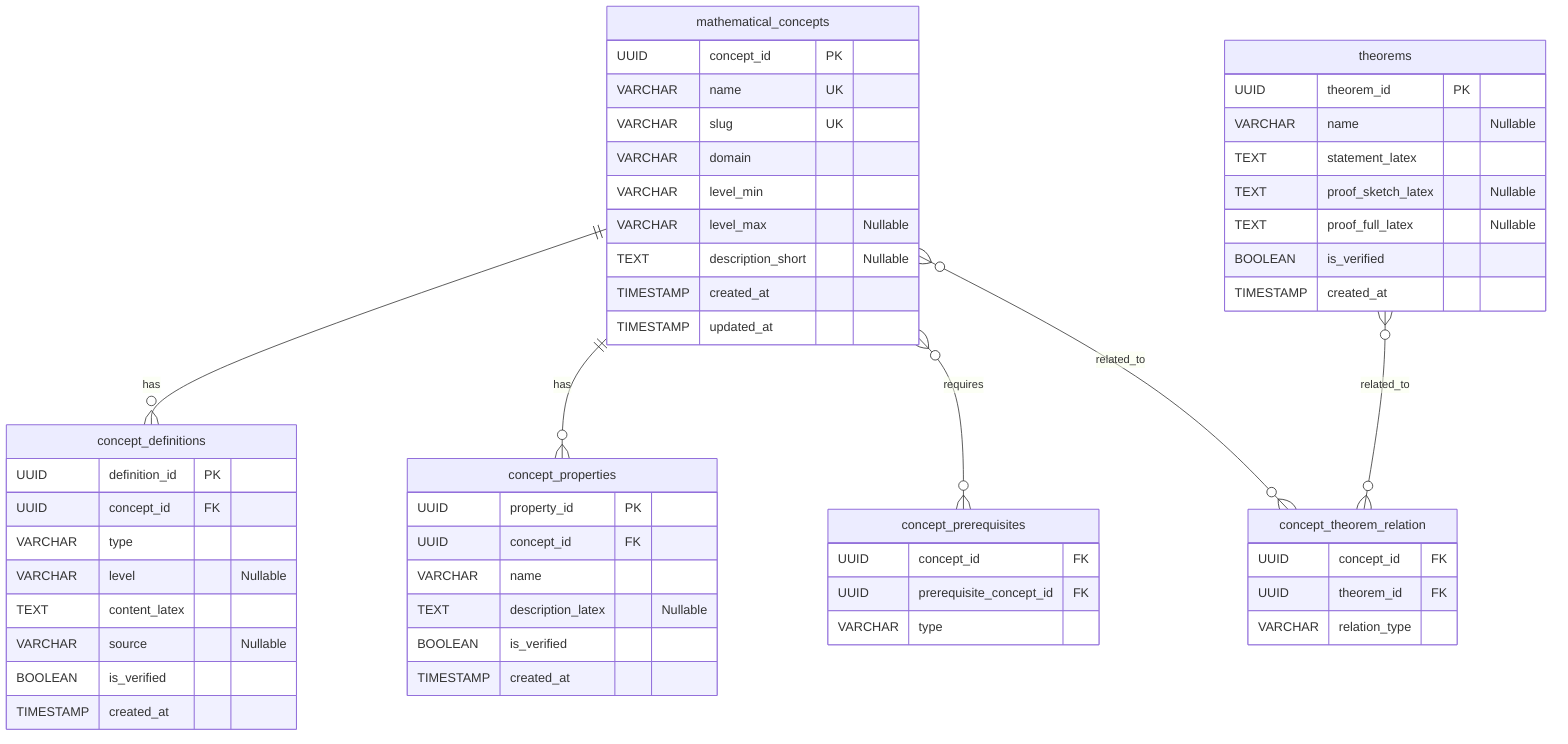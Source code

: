 erDiagram
    mathematical_concepts {
        UUID concept_id PK
        VARCHAR name UK
        VARCHAR slug UK
        VARCHAR domain
        VARCHAR level_min
        VARCHAR level_max "Nullable"
        TEXT description_short "Nullable"
        TIMESTAMP created_at
        TIMESTAMP updated_at
    }
    concept_definitions {
        UUID definition_id PK
        UUID concept_id FK
        VARCHAR type
        VARCHAR level "Nullable"
        TEXT content_latex
        VARCHAR source "Nullable"
        BOOLEAN is_verified
        TIMESTAMP created_at
    }
    concept_properties {
        UUID property_id PK
        UUID concept_id FK
        VARCHAR name
        TEXT description_latex "Nullable"
        BOOLEAN is_verified
        TIMESTAMP created_at
    }
    theorems {
        UUID theorem_id PK
        VARCHAR name "Nullable"
        TEXT statement_latex
        TEXT proof_sketch_latex "Nullable"
        TEXT proof_full_latex "Nullable"
        BOOLEAN is_verified
        TIMESTAMP created_at
    }
    %% Jointure pour les prérequis (relation Many-to-Many entre concepts)
    concept_prerequisites {
        UUID concept_id FK
        UUID prerequisite_concept_id FK
        VARCHAR type
        %% Clé primaire composite: PK (concept_id, prerequisite_concept_id)
    }
    %% Jointure pour les relations concept-théorème (relation Many-to-Many)
    concept_theorem_relation {
        UUID concept_id FK
        UUID theorem_id FK
        VARCHAR relation_type
        %% Clé primaire composite: PK (concept_id, theorem_id, relation_type)
    }

    mathematical_concepts ||--o{ concept_definitions : "has"
    mathematical_concepts ||--o{ concept_properties : "has"
    mathematical_concepts }o--o{ concept_prerequisites : "requires"
    mathematical_concepts }o--o{ concept_theorem_relation : "related_to"
    theorems }o--o{ concept_theorem_relation : "related_to"
    %% Note: Les tables concept_prerequisites et concept_theorem_relation
    %% sont des tables de jointure implémentant des relations Many-to-Many.
    %% Le diagramme ERD standard les montre comme des entités pour la clarté des FKs.